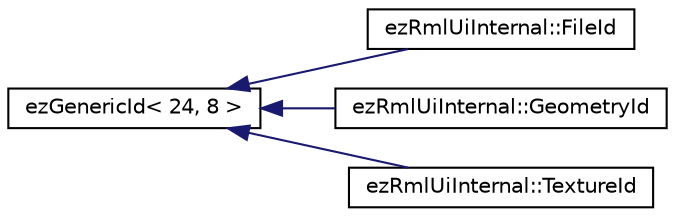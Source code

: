 digraph "Graphical Class Hierarchy"
{
 // LATEX_PDF_SIZE
  edge [fontname="Helvetica",fontsize="10",labelfontname="Helvetica",labelfontsize="10"];
  node [fontname="Helvetica",fontsize="10",shape=record];
  rankdir="LR";
  Node0 [label="ezGenericId\< 24, 8 \>",height=0.2,width=0.4,color="black", fillcolor="white", style="filled",URL="$dd/d2a/structez_generic_id.htm",tooltip=" "];
  Node0 -> Node1 [dir="back",color="midnightblue",fontsize="10",style="solid",fontname="Helvetica"];
  Node1 [label="ezRmlUiInternal::FileId",height=0.2,width=0.4,color="black", fillcolor="white", style="filled",URL="$d4/d0d/structez_rml_ui_internal_1_1_file_id.htm",tooltip=" "];
  Node0 -> Node2 [dir="back",color="midnightblue",fontsize="10",style="solid",fontname="Helvetica"];
  Node2 [label="ezRmlUiInternal::GeometryId",height=0.2,width=0.4,color="black", fillcolor="white", style="filled",URL="$d5/d07/structez_rml_ui_internal_1_1_geometry_id.htm",tooltip=" "];
  Node0 -> Node3 [dir="back",color="midnightblue",fontsize="10",style="solid",fontname="Helvetica"];
  Node3 [label="ezRmlUiInternal::TextureId",height=0.2,width=0.4,color="black", fillcolor="white", style="filled",URL="$df/d2d/structez_rml_ui_internal_1_1_texture_id.htm",tooltip=" "];
}
